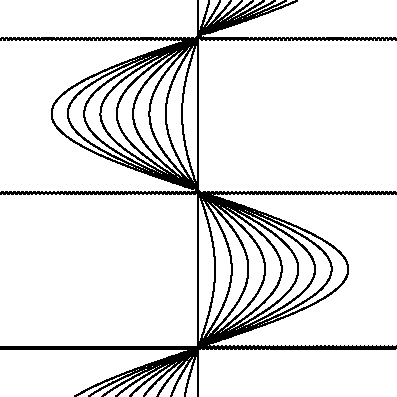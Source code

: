 size(7cm,7cm);
import contour;
import graph;

xaxis();
yaxis();

real f(real x, real y) {return x/((sin(y)+0.01));}

int n=10;
real[] c=new real[n];
for(int i=0; i < n; ++i) c[i]=(i/3);

draw(contour(f,(-4,-1),(4,7),c));

